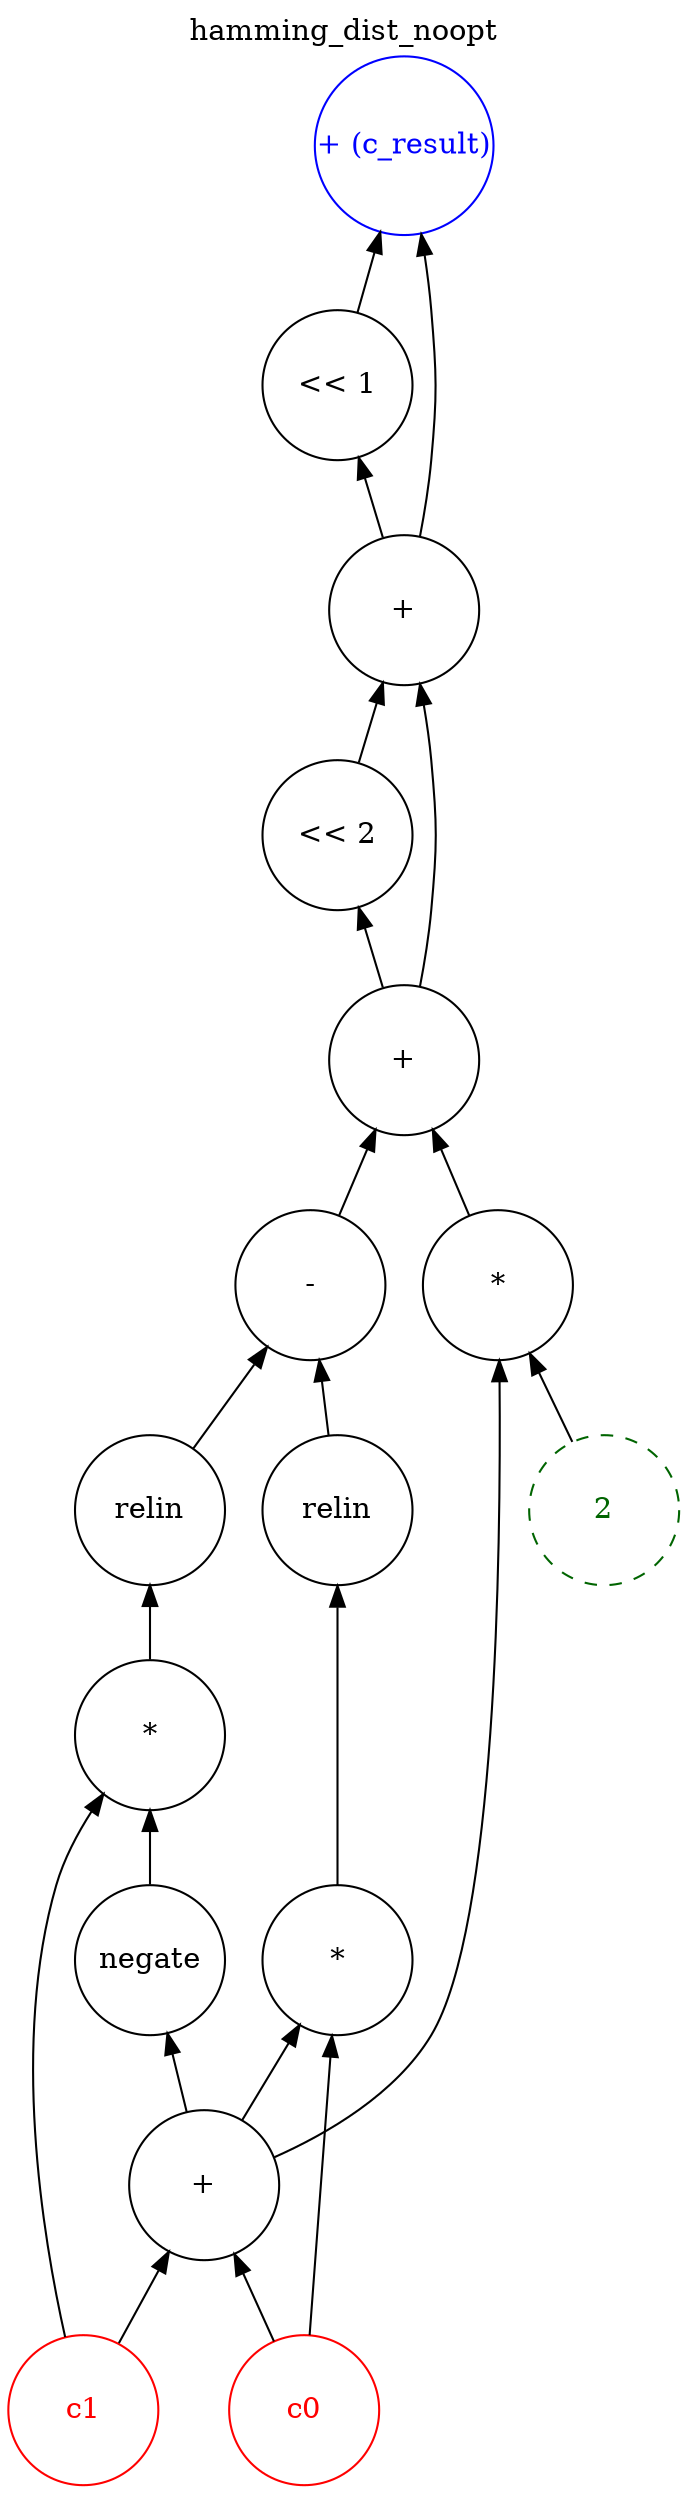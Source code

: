 digraph "hamming_dist_noopt" {
graph [label="hamming_dist_noopt" labelloc="t"]
node [shape=circle width=1 margin=0]
edge [dir=back]
3 [label="c1" style=solid color=red fontcolor=red]
2 [label="c0" style=solid color=red fontcolor=red]
4 [label="+" style=solid color=black fontcolor=black]
4 -> 3
4 -> 2
7 [label="negate" style=solid color=black fontcolor=black]
7 -> 4
8 [label="*" style=solid color=black fontcolor=black]
8 -> 7
8 -> 3
15 [label="relin" style=solid color=black fontcolor=black]
15 -> 8
6 [label="*" style=solid color=black fontcolor=black]
6 -> 4
6 -> 2
16 [label="relin" style=solid color=black fontcolor=black]
16 -> 6
9 [label="-" style=solid color=black fontcolor=black]
9 -> 15
9 -> 16
1 [label="2" style=dashed color=darkgreen fontcolor=darkgreen]
5 [label="*" style=solid color=black fontcolor=black]
5 -> 4
5 -> 1
10 [label="+" style=solid color=black fontcolor=black]
10 -> 9
10 -> 5
11 [label="<< 2" style=solid color=black fontcolor=black]
11 -> 10
12 [label="+" style=solid color=black fontcolor=black]
12 -> 11
12 -> 10
13 [label="<< 1" style=solid color=black fontcolor=black]
13 -> 12
14 [label="+ (c_result)" style=solid color=blue fontcolor=blue]
14 -> 13
14 -> 12
}
